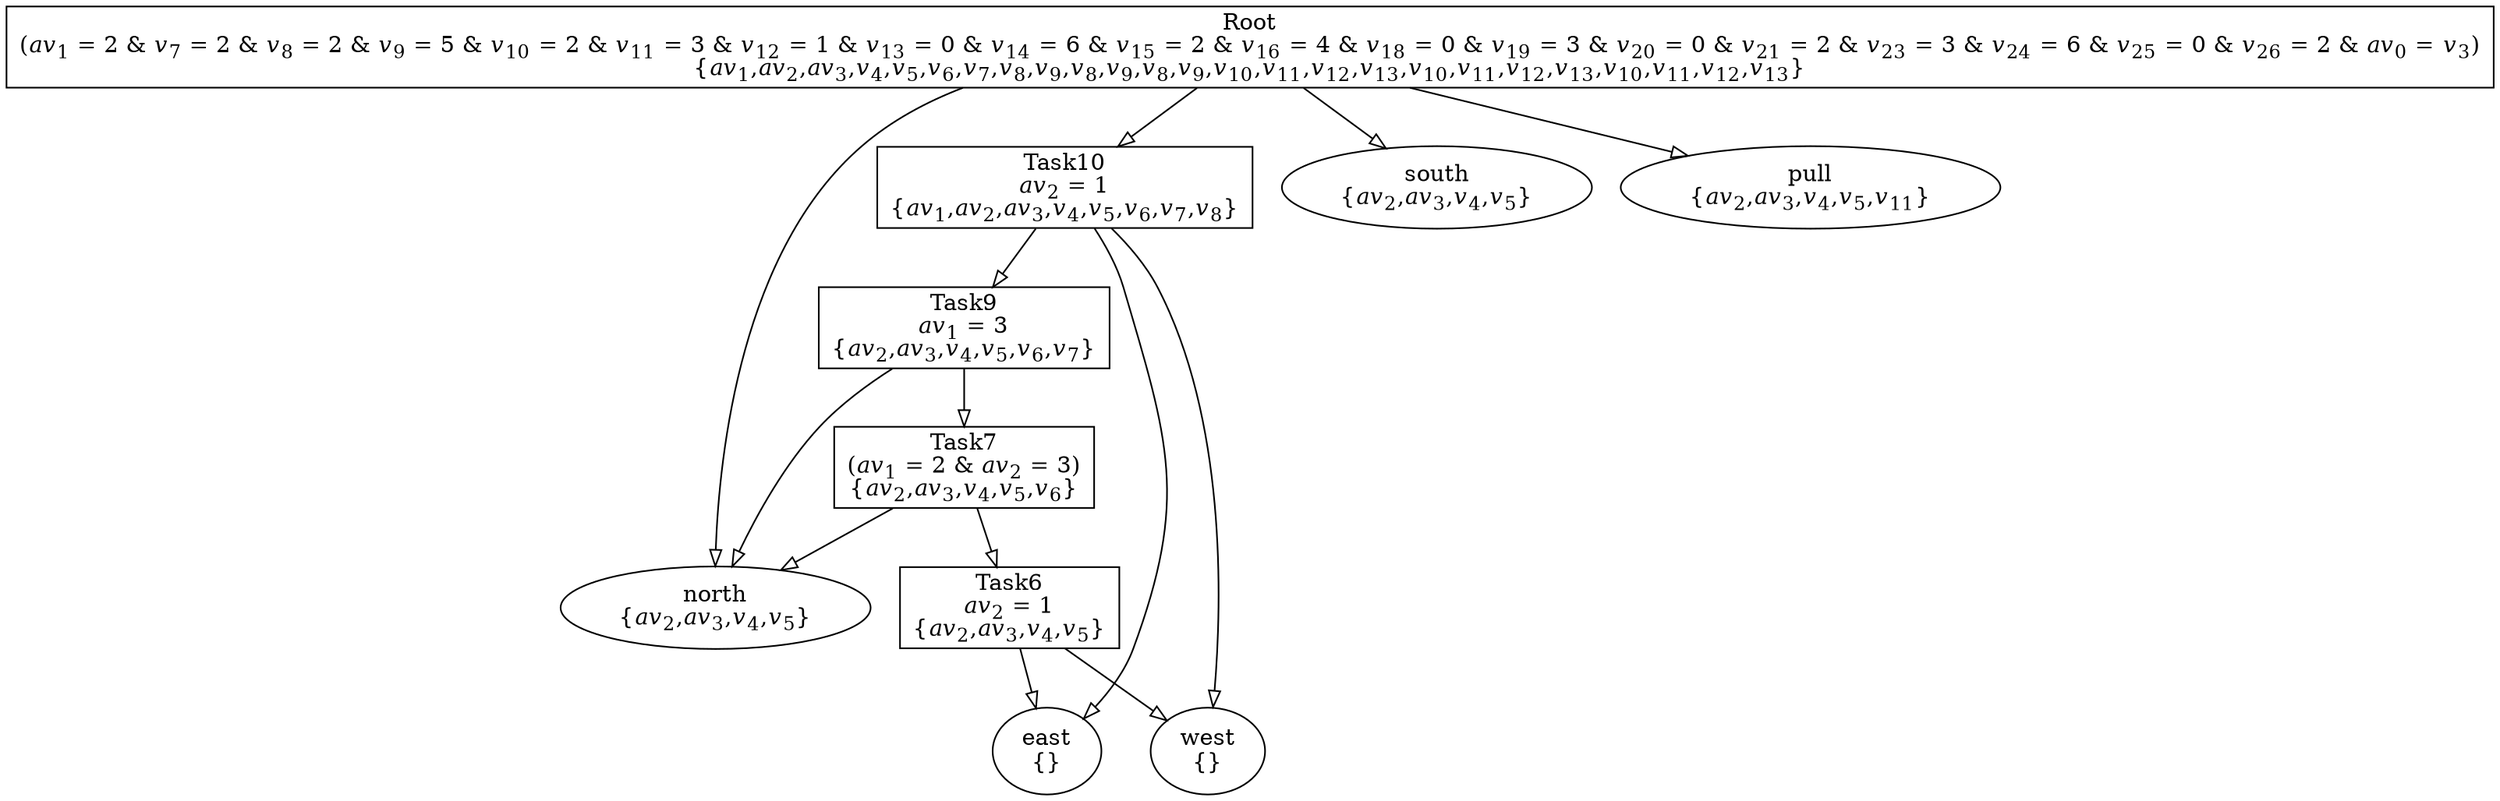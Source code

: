digraph hierarchy {
node [shape=rectangle]
edge [arrowhead=empty]

Root [label=<Root<br/>(<i>av</i><sub>1</sub> = 2 &amp; <i>v</i><sub>7</sub> = 2 &amp; <i>v</i><sub>8</sub> = 2 &amp; <i>v</i><sub>9</sub> = 5 &amp; <i>v</i><sub>10</sub> = 2 &amp; <i>v</i><sub>11</sub> = 3 &amp; <i>v</i><sub>12</sub> = 1 &amp; <i>v</i><sub>13</sub> = 0 &amp; <i>v</i><sub>14</sub> = 6 &amp; <i>v</i><sub>15</sub> = 2 &amp; <i>v</i><sub>16</sub> = 4 &amp; <i>v</i><sub>18</sub> = 0 &amp; <i>v</i><sub>19</sub> = 3 &amp; <i>v</i><sub>20</sub> = 0 &amp; <i>v</i><sub>21</sub> = 2 &amp; <i>v</i><sub>23</sub> = 3 &amp; <i>v</i><sub>24</sub> = 6 &amp; <i>v</i><sub>25</sub> = 0 &amp; <i>v</i><sub>26</sub> = 2 &amp; <i>av</i><sub>0</sub> = <i>v</i><sub>3</sub>)<br/>{<i>av</i><sub>1</sub>,<i>av</i><sub>2</sub>,<i>av</i><sub>3</sub>,<i>v</i><sub>4</sub>,<i>v</i><sub>5</sub>,<i>v</i><sub>6</sub>,<i>v</i><sub>7</sub>,<i>v</i><sub>8</sub>,<i>v</i><sub>9</sub>,<i>v</i><sub>8</sub>,<i>v</i><sub>9</sub>,<i>v</i><sub>8</sub>,<i>v</i><sub>9</sub>,<i>v</i><sub>10</sub>,<i>v</i><sub>11</sub>,<i>v</i><sub>12</sub>,<i>v</i><sub>13</sub>,<i>v</i><sub>10</sub>,<i>v</i><sub>11</sub>,<i>v</i><sub>12</sub>,<i>v</i><sub>13</sub>,<i>v</i><sub>10</sub>,<i>v</i><sub>11</sub>,<i>v</i><sub>12</sub>,<i>v</i><sub>13</sub>}>]
Root -> north
Root -> south
Root -> pull
Root -> Task10

Task10 [label=<Task10<br/><i>av</i><sub>2</sub> = 1<br/>{<i>av</i><sub>1</sub>,<i>av</i><sub>2</sub>,<i>av</i><sub>3</sub>,<i>v</i><sub>4</sub>,<i>v</i><sub>5</sub>,<i>v</i><sub>6</sub>,<i>v</i><sub>7</sub>,<i>v</i><sub>8</sub>}>]
Task10 -> Task9
Task10 -> east
Task10 -> west

Task9 [label=<Task9<br/><i>av</i><sub>1</sub> = 3<br/>{<i>av</i><sub>2</sub>,<i>av</i><sub>3</sub>,<i>v</i><sub>4</sub>,<i>v</i><sub>5</sub>,<i>v</i><sub>6</sub>,<i>v</i><sub>7</sub>}>]
Task9 -> Task7
Task9 -> north

north [label=<north<br/>{<i>av</i><sub>2</sub>,<i>av</i><sub>3</sub>,<i>v</i><sub>4</sub>,<i>v</i><sub>5</sub>}>,shape=ellipse]

Task7 [label=<Task7<br/>(<i>av</i><sub>1</sub> = 2 &amp; <i>av</i><sub>2</sub> = 3)<br/>{<i>av</i><sub>2</sub>,<i>av</i><sub>3</sub>,<i>v</i><sub>4</sub>,<i>v</i><sub>5</sub>,<i>v</i><sub>6</sub>}>]
Task7 -> north
Task7 -> Task6

Task6 [label=<Task6<br/><i>av</i><sub>2</sub> = 1<br/>{<i>av</i><sub>2</sub>,<i>av</i><sub>3</sub>,<i>v</i><sub>4</sub>,<i>v</i><sub>5</sub>}>]
Task6 -> east
Task6 -> west

west [label=<west<br/>{}>,shape=ellipse]

east [label=<east<br/>{}>,shape=ellipse]

north [label=<north<br/>{<i>av</i><sub>2</sub>,<i>av</i><sub>3</sub>,<i>v</i><sub>4</sub>,<i>v</i><sub>5</sub>}>,shape=ellipse]

pull [label=<pull<br/>{<i>av</i><sub>2</sub>,<i>av</i><sub>3</sub>,<i>v</i><sub>4</sub>,<i>v</i><sub>5</sub>,<i>v</i><sub>11</sub>}>,shape=ellipse]

south [label=<south<br/>{<i>av</i><sub>2</sub>,<i>av</i><sub>3</sub>,<i>v</i><sub>4</sub>,<i>v</i><sub>5</sub>}>,shape=ellipse]

north [label=<north<br/>{<i>av</i><sub>2</sub>,<i>av</i><sub>3</sub>,<i>v</i><sub>4</sub>,<i>v</i><sub>5</sub>}>,shape=ellipse]

}
